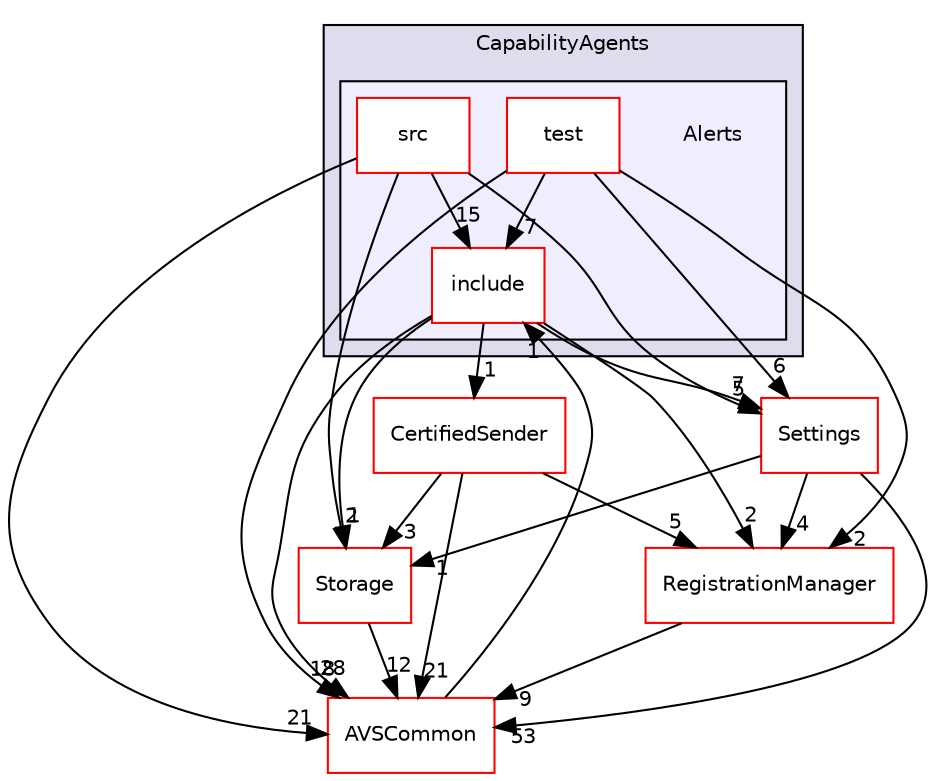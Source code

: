 digraph "/home/ANT.AMAZON.COM/womw/workplace/1.19_release/doxy/avs-device-sdk/CapabilityAgents/Alerts" {
  compound=true
  node [ fontsize="10", fontname="Helvetica"];
  edge [ labelfontsize="10", labelfontname="Helvetica"];
  subgraph clusterdir_7cf910bd1d7603f12ef47ff650cec893 {
    graph [ bgcolor="#ddddee", pencolor="black", label="CapabilityAgents" fontname="Helvetica", fontsize="10", URL="dir_7cf910bd1d7603f12ef47ff650cec893.html"]
  subgraph clusterdir_6a3d888c77d91a2c06c3ff7a43c42895 {
    graph [ bgcolor="#eeeeff", pencolor="black", label="" URL="dir_6a3d888c77d91a2c06c3ff7a43c42895.html"];
    dir_6a3d888c77d91a2c06c3ff7a43c42895 [shape=plaintext label="Alerts"];
    dir_32ca2b1be26df65d1a152938de056228 [shape=box label="include" color="red" fillcolor="white" style="filled" URL="dir_32ca2b1be26df65d1a152938de056228.html"];
    dir_88b1bb53c337da1d62e70e0c33265813 [shape=box label="src" color="red" fillcolor="white" style="filled" URL="dir_88b1bb53c337da1d62e70e0c33265813.html"];
    dir_579390d8ffdcec981a107f091315ddee [shape=box label="test" color="red" fillcolor="white" style="filled" URL="dir_579390d8ffdcec981a107f091315ddee.html"];
  }
  }
  dir_cf27311ab9f4263eef70b28364b95692 [shape=box label="CertifiedSender" fillcolor="white" style="filled" color="red" URL="dir_cf27311ab9f4263eef70b28364b95692.html"];
  dir_d29c5f5a2915d6c5388c9daae4f109c7 [shape=box label="Storage" fillcolor="white" style="filled" color="red" URL="dir_d29c5f5a2915d6c5388c9daae4f109c7.html"];
  dir_8ae0dd75af039a94f4269584fb8eef13 [shape=box label="Settings" fillcolor="white" style="filled" color="red" URL="dir_8ae0dd75af039a94f4269584fb8eef13.html"];
  dir_13e65effb2bde530b17b3d5eefcd0266 [shape=box label="AVSCommon" fillcolor="white" style="filled" color="red" URL="dir_13e65effb2bde530b17b3d5eefcd0266.html"];
  dir_b14333b5607b47fe7356eaa790107bd3 [shape=box label="RegistrationManager" fillcolor="white" style="filled" color="red" URL="dir_b14333b5607b47fe7356eaa790107bd3.html"];
  dir_32ca2b1be26df65d1a152938de056228->dir_cf27311ab9f4263eef70b28364b95692 [headlabel="1", labeldistance=1.5 headhref="dir_000120_000279.html"];
  dir_32ca2b1be26df65d1a152938de056228->dir_d29c5f5a2915d6c5388c9daae4f109c7 [headlabel="1", labeldistance=1.5 headhref="dir_000120_000394.html"];
  dir_32ca2b1be26df65d1a152938de056228->dir_8ae0dd75af039a94f4269584fb8eef13 [headlabel="7", labeldistance=1.5 headhref="dir_000120_000375.html"];
  dir_32ca2b1be26df65d1a152938de056228->dir_13e65effb2bde530b17b3d5eefcd0266 [headlabel="28", labeldistance=1.5 headhref="dir_000120_000017.html"];
  dir_32ca2b1be26df65d1a152938de056228->dir_b14333b5607b47fe7356eaa790107bd3 [headlabel="2", labeldistance=1.5 headhref="dir_000120_000361.html"];
  dir_cf27311ab9f4263eef70b28364b95692->dir_d29c5f5a2915d6c5388c9daae4f109c7 [headlabel="3", labeldistance=1.5 headhref="dir_000279_000394.html"];
  dir_cf27311ab9f4263eef70b28364b95692->dir_13e65effb2bde530b17b3d5eefcd0266 [headlabel="21", labeldistance=1.5 headhref="dir_000279_000017.html"];
  dir_cf27311ab9f4263eef70b28364b95692->dir_b14333b5607b47fe7356eaa790107bd3 [headlabel="5", labeldistance=1.5 headhref="dir_000279_000361.html"];
  dir_d29c5f5a2915d6c5388c9daae4f109c7->dir_13e65effb2bde530b17b3d5eefcd0266 [headlabel="12", labeldistance=1.5 headhref="dir_000394_000017.html"];
  dir_8ae0dd75af039a94f4269584fb8eef13->dir_d29c5f5a2915d6c5388c9daae4f109c7 [headlabel="1", labeldistance=1.5 headhref="dir_000375_000394.html"];
  dir_8ae0dd75af039a94f4269584fb8eef13->dir_13e65effb2bde530b17b3d5eefcd0266 [headlabel="53", labeldistance=1.5 headhref="dir_000375_000017.html"];
  dir_8ae0dd75af039a94f4269584fb8eef13->dir_b14333b5607b47fe7356eaa790107bd3 [headlabel="4", labeldistance=1.5 headhref="dir_000375_000361.html"];
  dir_13e65effb2bde530b17b3d5eefcd0266->dir_32ca2b1be26df65d1a152938de056228 [headlabel="1", labeldistance=1.5 headhref="dir_000017_000120.html"];
  dir_b14333b5607b47fe7356eaa790107bd3->dir_13e65effb2bde530b17b3d5eefcd0266 [headlabel="9", labeldistance=1.5 headhref="dir_000361_000017.html"];
  dir_579390d8ffdcec981a107f091315ddee->dir_32ca2b1be26df65d1a152938de056228 [headlabel="7", labeldistance=1.5 headhref="dir_000179_000120.html"];
  dir_579390d8ffdcec981a107f091315ddee->dir_8ae0dd75af039a94f4269584fb8eef13 [headlabel="6", labeldistance=1.5 headhref="dir_000179_000375.html"];
  dir_579390d8ffdcec981a107f091315ddee->dir_13e65effb2bde530b17b3d5eefcd0266 [headlabel="18", labeldistance=1.5 headhref="dir_000179_000017.html"];
  dir_579390d8ffdcec981a107f091315ddee->dir_b14333b5607b47fe7356eaa790107bd3 [headlabel="2", labeldistance=1.5 headhref="dir_000179_000361.html"];
  dir_88b1bb53c337da1d62e70e0c33265813->dir_32ca2b1be26df65d1a152938de056228 [headlabel="15", labeldistance=1.5 headhref="dir_000134_000120.html"];
  dir_88b1bb53c337da1d62e70e0c33265813->dir_d29c5f5a2915d6c5388c9daae4f109c7 [headlabel="2", labeldistance=1.5 headhref="dir_000134_000394.html"];
  dir_88b1bb53c337da1d62e70e0c33265813->dir_8ae0dd75af039a94f4269584fb8eef13 [headlabel="5", labeldistance=1.5 headhref="dir_000134_000375.html"];
  dir_88b1bb53c337da1d62e70e0c33265813->dir_13e65effb2bde530b17b3d5eefcd0266 [headlabel="21", labeldistance=1.5 headhref="dir_000134_000017.html"];
}
